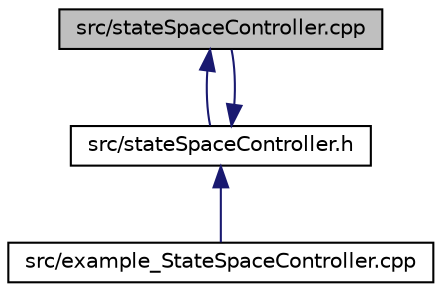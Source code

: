 digraph "src/stateSpaceController.cpp"
{
  edge [fontname="Helvetica",fontsize="10",labelfontname="Helvetica",labelfontsize="10"];
  node [fontname="Helvetica",fontsize="10",shape=record];
  Node10 [label="src/stateSpaceController.cpp",height=0.2,width=0.4,color="black", fillcolor="grey75", style="filled", fontcolor="black"];
  Node10 -> Node11 [dir="back",color="midnightblue",fontsize="10",style="solid",fontname="Helvetica"];
  Node11 [label="src/stateSpaceController.h",height=0.2,width=0.4,color="black", fillcolor="white", style="filled",URL="$stateSpaceController_8h.html",tooltip="StateSpaceController class header. "];
  Node11 -> Node12 [dir="back",color="midnightblue",fontsize="10",style="solid",fontname="Helvetica"];
  Node12 [label="src/example_StateSpaceController.cpp",height=0.2,width=0.4,color="black", fillcolor="white", style="filled",URL="$example__StateSpaceController_8cpp.html",tooltip="This script demonstrates some StateSpaceController functions. "];
  Node11 -> Node10 [dir="back",color="midnightblue",fontsize="10",style="solid",fontname="Helvetica"];
}
